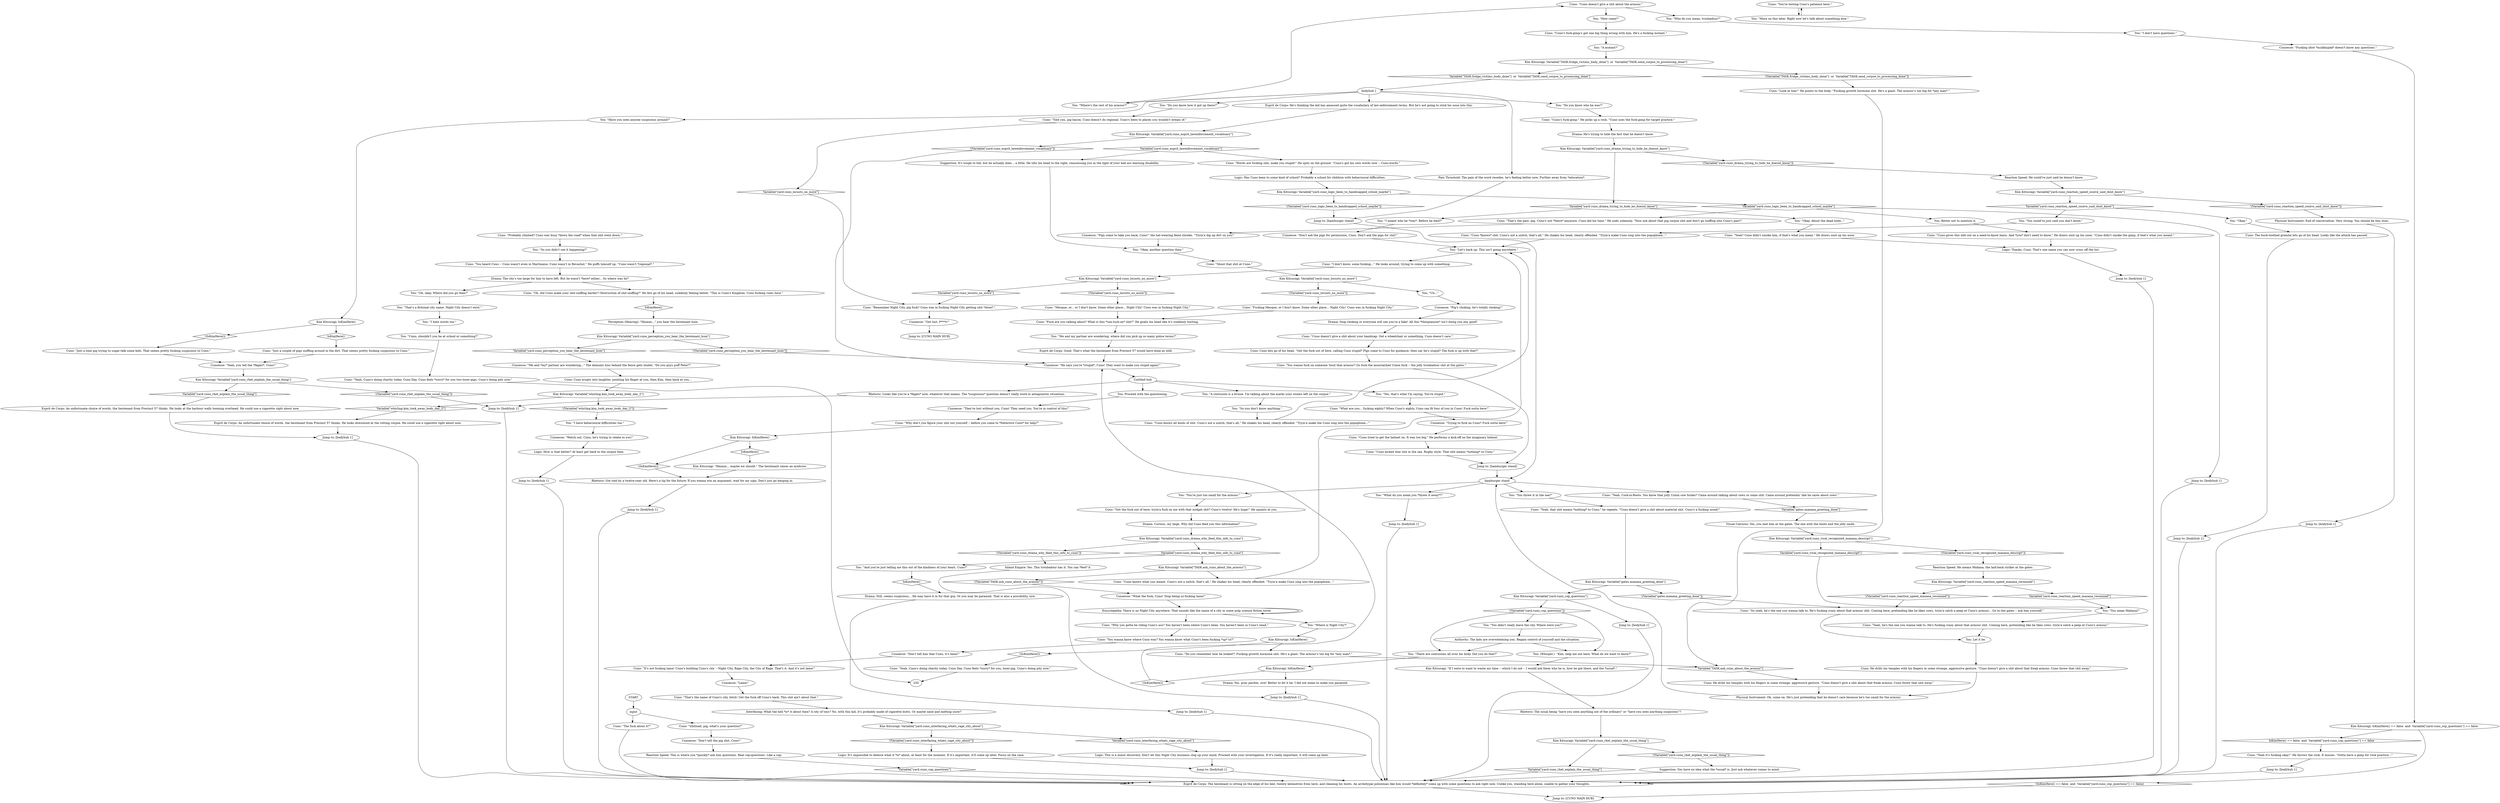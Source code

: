 # YARD / CUNO BODY
# * Ask Cuno about the hanged man.
# ==================================================
digraph G {
	  0 [label="START"];
	  1 [label="input"];
	  2 [label="Kim Kitsuragi: Variable[\"yard.cuno_locusts_no_more\"]"];
	  3 [label="Variable[\"yard.cuno_locusts_no_more\"]", shape=diamond];
	  4 [label="!(Variable[\"yard.cuno_locusts_no_more\"])", shape=diamond];
	  5 [label="Jump to: [bodyhub 1]"];
	  6 [label="You: (Whisper.)  \"Kim, help me out here. What do we want to know?\""];
	  7 [label="Cuno: \"Just a lone pig trying to sugar-talk some kids. That seems pretty fucking suspicious to Cuno.\""];
	  8 [label="Drama: He's trying to hide the fact that he doesn't know."];
	  9 [label="Drama: The city's too large for him to have left. But he wasn't *here* either... So where was he?"];
	  10 [label="Logic: This is a minor discovery. Don't let this Night City business clog up your mind. Proceed with your investigation. If it's really important, it will come up later."];
	  11 [label="Jump to: [bodyhub 1]"];
	  12 [label="Logic: It's impossible to deduce what it *is* about, at least for the moment. If it's important, it'll come up later. Focus on the case."];
	  13 [label="Cuno: \"Cuno's fuck-gimp's got one big thing wrong with him. He's a fucking mutant.\""];
	  14 [label="Cuno: \"So yeah, he's the one you wanna talk to. He's fucking crazy about that armour shit. Coming here, pretending like he likes cows, tryin'a catch a peep at Cuno's armour... Go to the gates -- ask him yourself.\""];
	  15 [label="Suggestion: You have no idea what the *usual* is. Just ask whatever comes to mind."];
	  16 [label="Cunoesse: \"Pig's choking, he's totally choking!\""];
	  17 [label="You: \"Do you know how it got up there?\""];
	  18 [label="Cuno: \"That's the name of Cuno's city, bitch! Get the fuck off Cuno's back. This shit ain't about that.\""];
	  19 [label="Kim Kitsuragi: Variable[\"whirling.kim_took_away_body_day_2\"]"];
	  20 [label="Variable[\"whirling.kim_took_away_body_day_2\"]", shape=diamond];
	  21 [label="!(Variable[\"whirling.kim_took_away_body_day_2\"])", shape=diamond];
	  22 [label="Cunoesse: \"Watch out, Cuno, he's trying to relate to you!\""];
	  23 [label="Cuno: \"Get the fuck out of here, tryin'a fuck on me with that midget shit? Cuno's twelve! He's huge!\" He squints at you."];
	  24 [label="Visual Calculus: Yes, you met him at the gates. The one with the boots and the jolly smile."];
	  25 [label="Kim Kitsuragi: Variable[\"yard.cuno_drama_trying_to_hide_he_doesnt_know\"]"];
	  26 [label="Variable[\"yard.cuno_drama_trying_to_hide_he_doesnt_know\"]", shape=diamond];
	  27 [label="!(Variable[\"yard.cuno_drama_trying_to_hide_he_doesnt_know\"])", shape=diamond];
	  28 [label="Cuno: \"You wanna know where Cuno was? You wanna know what Cuno's been fucking *up* to?\""];
	  29 [label="Cuno: \"Why don't you figure your shit out yourself -- before you come to *Detective Cuno* for help?\""];
	  30 [label="You: \"And you're just telling me this out of the kindness of your heart, Cuno?\""];
	  31 [label="Cuno: \"Yeah, Cuno's doing charity today. Cuno Day. Cuno feels *sorry* for you, loser-pig. Cuno's doing pity now.\""];
	  32 [label="Cuno: \"The fuck about it?\""];
	  33 [label="Jump to: [CUNO MAIN HUB]"];
	  34 [label="Cunoesse: \"Fucking idiot *mulkkupää* doesn't know any questions.\""];
	  35 [label="Cuno: \"Just a couple of pigs sniffing around in the dirt. That seems pretty fucking suspicious to Cuno.\""];
	  36 [label="Reaction Speed: He could've just said he doesn't know."];
	  37 [label="You: \"Okay.\""];
	  38 [label="Logic: Thanks, Cuno. That's one name you can now cross off the list."];
	  39 [label="Cunoesse: \"Don't tell him that Cuno, it's lame!\""];
	  40 [label="Kim Kitsuragi: Variable[\"yard.cuno_interfacing_whats_rage_city_about\"]"];
	  41 [label="Variable[\"yard.cuno_interfacing_whats_rage_city_about\"]", shape=diamond];
	  42 [label="!(Variable[\"yard.cuno_interfacing_whats_rage_city_about\"])", shape=diamond];
	  43 [label="You: \"A contusion is a bruise. I'm talking about the marks your stones left on the corpse.\""];
	  44 [label="Untitled hub"];
	  45 [label="Jump to: [bodyhub 1]"];
	  46 [label="Rhetoric: Got told by a twelve-year old. Here's a tip for the future: If you wanna win an argument, wait for my sign. Don't just go barging in."];
	  47 [label="Cuno: \"Shoot that shit at Cuno.\""];
	  48 [label="hamburger stand"];
	  49 [label="You: \"You threw it in the sea?\""];
	  50 [label="Kim Kitsuragi: Variable[\"yard.cuno_rhet_explain_the_usual_thing\"]"];
	  51 [label="Variable[\"yard.cuno_rhet_explain_the_usual_thing\"]", shape=diamond];
	  52 [label="!(Variable[\"yard.cuno_rhet_explain_the_usual_thing\"])", shape=diamond];
	  53 [label="You: \"I meant who he *was*. Before he died?\""];
	  54 [label="Cuno: \"Mesque, or... or I don't know. Some other place... Night City! Cuno was in fucking Night City.\""];
	  55 [label="Cuno: He drills his temples with his fingers in some strange, aggressive gesture. \"Cuno doesn't give a shit about that freak armour. Cuno threw that shit away.\""];
	  56 [label="Cunoesse: \"Yeah, you tell the *fägäri*, Cuno!\""];
	  57 [label="Cuno: \"Cuno's fuck-gimp.\" He picks up a rock. \"Cuno uses the fuck-gimp for target practice.\""];
	  58 [label="Cuno: \"Cuno knows all kinds of shit. Cuno's not a snitch, that's all.\" He shakes his head, clearly offended. \"Tryin'a make the Cuno sing into the popophone...\""];
	  59 [label="Cuno: \"Cuno *knows* shit. Cuno's not a snitch, that's all.\" He shakes his head, clearly offended. \"Tryin'a make Cuno sing into the popophone...\""];
	  60 [label="Kim Kitsuragi: Variable[\"yard.cuno_reaction_speed_coulve_said_dont_know\"]"];
	  61 [label="Variable[\"yard.cuno_reaction_speed_coulve_said_dont_know\"]", shape=diamond];
	  62 [label="!(Variable[\"yard.cuno_reaction_speed_coulve_said_dont_know\"])", shape=diamond];
	  63 [label="Drama: Stop choking or everyone will see you're a fake! All this *thespianism* isn't doing you any good!"];
	  64 [label="You: \"Where is Night City?\""];
	  65 [label="Cuno: Cuno erupts into laughter, pointing his finger at you, then Kim, then back at you..."];
	  66 [label="You: \"You mean Mañana?\""];
	  67 [label="Cuno: \"Remember Night City, pig fuck? Cuno was in fucking Night City getting shit *done*.\""];
	  68 [label="Cuno: \"You heard Cuno -- Cuno wasn't even in Martinaise. Cuno wasn't in Revachol.\" He puffs himself up. \"Cuno wasn't *regional*.\""];
	  69 [label="You: \"Where's the rest of his armour?\""];
	  70 [label="Interfacing: What the hell *is* it about then? A city of toys? No, with this kid, it's probably made of cigarette butts. Or maybe sand and melting snow?"];
	  71 [label="Logic: Has Cuno been to some kind of school? Probably a school for children with behavioural difficulties."];
	  72 [label="Kim Kitsuragi: IsKimHere()"];
	  73 [label="IsKimHere()", shape=diamond];
	  74 [label="!(IsKimHere())", shape=diamond];
	  75 [label="You: \"How come?\""];
	  76 [label="Cunoesse: \"Trying to fuck on Cuno? Fuck outta here!\""];
	  77 [label="Cuno: \"Yeah, he's the one you wanna talk to. He's fucking crazy about that armour shit. Coming here, pretending like he likes cows, tryin'a catch a peep at Cuno's armour.\""];
	  78 [label="Kim Kitsuragi: \"If I were to want to waste my time -- which I do not -- I would ask them who he is, how he got there, and the *usual*.\""];
	  79 [label="You: \"Have you seen anyone suspicious around?\""];
	  80 [label="Kim Kitsuragi: Variable[\"yard.cuno_perception_you_hear_the_lieutenant_hum\"]"];
	  81 [label="Variable[\"yard.cuno_perception_you_hear_the_lieutenant_hum\"]", shape=diamond];
	  82 [label="!(Variable[\"yard.cuno_perception_you_hear_the_lieutenant_hum\"])", shape=diamond];
	  83 [label="Esprit de Corps: An unfortunate choice of words, the lieutenant from Precinct 57 thinks. He looks downwind at the rotting corpse. He could use a cigarette right about now."];
	  84 [label="Kim Kitsuragi: \"Hmmm... maybe we should.\" The lieutenant raises an eyebrow."];
	  85 [label="Cuno: \"Cuno kicked that shit in the sea. Rugby style. That shit means *nothing* to Cuno.\""];
	  86 [label="Physical Instrument: End of conversation. Very strong. You should be this stoic."];
	  87 [label="You: \"So you didn't see it happening?\""];
	  88 [label="Kim Kitsuragi: IsKimHere() == false  and  Variable[\"yard.cuno_cop_questions\"] == false"];
	  89 [label="IsKimHere() == false  and  Variable[\"yard.cuno_cop_questions\"] == false", shape=diamond];
	  90 [label="!(IsKimHere() == false  and  Variable[\"yard.cuno_cop_questions\"] == false)", shape=diamond];
	  91 [label="Jump to: [bodyhub 1]"];
	  92 [label="Rhetoric: The usual being \"have you seen anything out of the ordinary\" or \"have you seen anything suspicious\"?"];
	  93 [label="Cuno: \"It's not fucking lame! Cuno's building Cuno's city -- Night City, Rage City, the City of Rage. That's it. And it's not lame!\""];
	  94 [label="Kim Kitsuragi: Variable[\"yard.cuno_rhet_explain_the_usual_thing\"]"];
	  95 [label="Variable[\"yard.cuno_rhet_explain_the_usual_thing\"]", shape=diamond];
	  96 [label="!(Variable[\"yard.cuno_rhet_explain_the_usual_thing\"])", shape=diamond];
	  97 [label="Cunoesse: \"Lame!\""];
	  98 [label="You: \"Yes, that's what I'm saying. You're stupid.\""];
	  99 [label="Cuno: \"Look at him!\" He points to the body. \"Fucking growth hormone shit. He's a giant. The armour's too big for *any man*.\""];
	  100 [label="Jump to: [bodyhub 1]"];
	  101 [label="Kim Kitsuragi: Variable[\"yard.cuno_reaction_speed_manana_reconized\"]"];
	  102 [label="Variable[\"yard.cuno_reaction_speed_manana_reconized\"]", shape=diamond];
	  103 [label="!(Variable[\"yard.cuno_reaction_speed_manana_reconized\"])", shape=diamond];
	  104 [label="Jump to: [hamburger stand]"];
	  105 [label="Kim Kitsuragi: Variable[\"TASK.fridge_victims_body_done\"]  or  Variable[\"TASK.send_corpse_to_processing_done\"]"];
	  106 [label="Variable[\"TASK.fridge_victims_body_done\"]  or  Variable[\"TASK.send_corpse_to_processing_done\"]", shape=diamond];
	  107 [label="!(Variable[\"TASK.fridge_victims_body_done\"]  or  Variable[\"TASK.send_corpse_to_processing_done\"])", shape=diamond];
	  108 [label="Cunoesse: \"Don't tell the pig shit, Cuno!\""];
	  109 [label="Jump to: [CUNO MAIN HUB]"];
	  110 [label="You: \"Do you know who he was?\""];
	  111 [label="Cuno: \"Fucking Mesque, or I don't know. Some other place... Night City! Cuno was in fucking Night City.\""];
	  112 [label="Perception (Hearing): \"Hmmm...\" you hear the lieutenant hum."];
	  113 [label="Kim Kitsuragi: Variable[\"yard.cuno_esprit_lawenforcement_vocabluary\"]"];
	  114 [label="Variable[\"yard.cuno_esprit_lawenforcement_vocabluary\"]", shape=diamond];
	  115 [label="!(Variable[\"yard.cuno_esprit_lawenforcement_vocabluary\"])", shape=diamond];
	  116 [label="Cuno: \"Yeah, that shit means *nothing* to Cuno,\" he repeats. \"Cuno doesn't give a shit about material shit. Cuno's a fucking monk!\""];
	  117 [label="Kim Kitsuragi: Variable[\"yard.cuno_drama_why_feed_this_info_to_cuno\"]"];
	  118 [label="Variable[\"yard.cuno_drama_why_feed_this_info_to_cuno\"]", shape=diamond];
	  119 [label="!(Variable[\"yard.cuno_drama_why_feed_this_info_to_cuno\"])", shape=diamond];
	  120 [label="Jump to: [bodyhub 1]"];
	  121 [label="Inland Empire: Yes. This troubadour has it. You can *feel* it."];
	  122 [label="Jump to: [bodyhub 1]"];
	  123 [label="Cuno: \"Yeah? Cuno didn't smoke him, if that's what you mean.\" He draws snot up his nose."];
	  124 [label="Jump to: [bodyhub 1]"];
	  125 [label="Jump to: [bodyhub 1]"];
	  126 [label="You: Better not to mention it."];
	  127 [label="Cuno: \"Cuno doesn't give a shit about the armour.\""];
	  128 [label="You: \"A mutant?\""];
	  129 [label="Physical Instrument: Oh, come on. He's just pretending that he doesn't care because he's too small for the armour."];
	  130 [label="You: \"What do you mean you *threw it away*?\""];
	  131 [label="Reaction Speed: He means Mañana, the laid-back striker at the gates."];
	  132 [label="Cuno: \"Shitload, pig, what's your question?\""];
	  133 [label="Reaction Speed: This is where you *quickly* ask him questions. Real cop-questions. Like a cop."];
	  134 [label="You: \"You could've just said you don't know.\""];
	  135 [label="Kim Kitsuragi: Variable[\"yard.cuno_logic_been_to_handicapped_school_maybe\"]"];
	  136 [label="Variable[\"yard.cuno_logic_been_to_handicapped_school_maybe\"]", shape=diamond];
	  137 [label="!(Variable[\"yard.cuno_logic_been_to_handicapped_school_maybe\"])", shape=diamond];
	  138 [label="Cunoesse: \"Pigs come to take you back, Cuno!\" the hat-wearing fiend shrieks. \"Tryin'a dig up dirt on you!\""];
	  139 [label="You: \"You're just too small for the armour.\""];
	  140 [label="Kim Kitsuragi: Variable[\"yard.cuno_vical_recognized_manana_descript\"]"];
	  141 [label="Variable[\"yard.cuno_vical_recognized_manana_descript\"]", shape=diamond];
	  142 [label="!(Variable[\"yard.cuno_vical_recognized_manana_descript\"])", shape=diamond];
	  143 [label="Cuno: \"You're testing Cuno's patience here.\""];
	  144 [label="Kim Kitsuragi: IsKimHere()"];
	  145 [label="IsKimHere()", shape=diamond];
	  146 [label="!(IsKimHere())", shape=diamond];
	  147 [label="You: \"Oh, okay. Where did you go then?\""];
	  148 [label="Cuno: \"Probably climbed? Cuno was busy *down the road* when that shit went down.\""];
	  149 [label="Cuno: \"Told you, pig bacon. Cuno doesn't do regional. Cuno's been to places you wouldn't dream of.\""];
	  150 [label="Authority: The kids are overwhelming you. Regain control of yourself and the situation."];
	  151 [label="Cuno: \"Cuno doesn't give a shit about your handicap. Get a wheelchair or something. Cuno doesn't care.\""];
	  152 [label="Logic: How is that better? At least get back to the corpse then."];
	  153 [label="Cuno: \"Cuno gives this info out on a need-to-know basis. And *you* don't need to know.\" He draws snot up his nose. \"Cuno didn't smoke the gimp, if that's what you meant.\""];
	  154 [label="Kim Kitsuragi: IsKimHere()"];
	  155 [label="IsKimHere()", shape=diamond];
	  156 [label="!(IsKimHere())", shape=diamond];
	  157 [label="Cuno: \"Do you remember how he looked?! Fucking growth hormone shit. He's a giant. The armour's too big for *any man*.\""];
	  158 [label="bodyhub 1"];
	  159 [label="Esprit de Corps: The lieutenant is sitting on the edge of his bed, twenty kilometres from here, and cleaning his boots. An archetypal policeman like him would *definitely* come up with some questions to ask right now. Unlike you, standing here alone, unable to gather your thoughts."];
	  160 [label="Cuno: \"Yeah it's fucking okay!\" He throws the rock. It misses. \"Gotta have a gimp for rock practice...\""];
	  161 [label="Cuno: The buck-toothed gremlin lets go of his head. Looks like the attack has passed."];
	  162 [label="Cuno: \"I don't know, some fucking...\" He looks around, trying to come up with something."];
	  163 [label="You: \"That's a fictional city name. Night City doesn't exist.\""];
	  164 [label="Cuno: \"Why you gotta be riding Cuno's ass? You haven't been where Cuno's been. You haven't been in Cuno's head.\""];
	  165 [label="You: \"I hate words too.\""];
	  166 [label="You: Proceed with the questioning."];
	  167 [label="Cuno: \"Words are fucking shit, make you stupid!\" He spits on the ground. \"Cuno's got his own words now -- Cuno-words.\""];
	  168 [label="You: \"Cuno, shouldn't you be at school or something?\""];
	  169 [label="Jump to: [bodyhub 1]"];
	  170 [label="Jump to: [hamburger stand]"];
	  171 [label="Cuno: \"Cuno tried to get the helmet on. It was too big.\" He performs a kick-off on the imaginary helmet."];
	  172 [label="Jump to: [bodyhub 1]"];
	  173 [label="Kim Kitsuragi: Variable[\"yard.cuno_locusts_no_more\"]"];
	  174 [label="Variable[\"yard.cuno_locusts_no_more\"]", shape=diamond];
	  175 [label="!(Variable[\"yard.cuno_locusts_no_more\"])", shape=diamond];
	  176 [label="You: \"Uh...\""];
	  177 [label="You: \"You didn't really leave the city. Where were you?\""];
	  178 [label="Cuno: \"Oh, did Cuno make your shit-sniffing harder? Obstruction of shit-sniffing?\" He lets go of his head, suddenly feeling better. \"This is Cuno's Kingdom. Cuno fucking rules here.\""];
	  179 [label="You: \"So you don't know anything.\""];
	  180 [label="You: \"Okay. About the dead body...\""];
	  181 [label="Encyclopedia: There is no Night City anywhere. That sounds like the name of a city in some pulp science fiction novel."];
	  182 [label="Cuno: \"Fuck are you talking about? What is this *con-tush-on* shit?\" He grabs his head like it's suddenly hurting."];
	  183 [label="Kim Kitsuragi: IsKimHere()"];
	  184 [label="IsKimHere()", shape=diamond];
	  185 [label="!(IsKimHere())", shape=diamond];
	  186 [label="Drama: Yes, pray pardon, sire! Better to let it be. I did not mean to make you paranoid."];
	  187 [label="Cuno: He drills his temples with his fingers in some strange, aggressive gesture. \"Cuno doesn't give a shit about that freak armour. Cuno threw that shit away.\""];
	  188 [label="Cunoesse: \"What the fuck, Cuno! Stop being so fucking lame!\""];
	  189 [label="Cunoesse: \"Get lost, f****t!\""];
	  190 [label="You: \"More on this later. Right now let's talk about something else.\""];
	  191 [label="Pain Threshold: The pain of the word recedes, he's feeling better now. Further away from *education*."];
	  192 [label="Jump to: [bodyhub 1]"];
	  193 [label="You: \"Okay, another question then.\""];
	  194 [label="You: \"Who do you mean, troubadour?\""];
	  195 [label="Cuno: \"Yeah, Cock-in-Boots. You know that jolly Union cow fucker? Came around talking about cows or some shit. Came around pretendin' like he cares about cows.\""];
	  196 [label="You: \"I don't have questions.\""];
	  197 [label="You: \"There are contusions all over his body. Did you do that?\""];
	  198 [label="Esprit de Corps: He's thinking the kid has amassed quite the vocabulary of law-enforcement terms. But he's not going to stick his nose into this."];
	  199 [label="Cunoesse: \"Me and *my* partner are wondering...\" The demonic hiss behind the fence gets louder. \"Do you guys puff Peter?\""];
	  200 [label="Esprit de Corps: Good. That's what the lieutenant from Precinct 57 would have done as well."];
	  201 [label="Cunoesse: \"They're lost without you, Cuno! They need you. You're in control of this!\""];
	  202 [label="Cuno: \"You wanna fuck on someone 'bout that armour? Go fuck the moustached Union fuck -- the jolly troubadour shit at the gates.\""];
	  203 [label="Kim Kitsuragi: Variable[\"gates.manana_greeting_done\"]"];
	  204 [label="Variable[\"gates.manana_greeting_done\"]", shape=diamond];
	  205 [label="!(Variable[\"gates.manana_greeting_done\"])", shape=diamond];
	  206 [label="Kim Kitsuragi: Variable[\"yard.cuno_cop_questions\"]"];
	  207 [label="Variable[\"yard.cuno_cop_questions\"]", shape=diamond];
	  208 [label="!(Variable[\"yard.cuno_cop_questions\"])", shape=diamond];
	  209 [label="Jump to: [bodyhub 1]"];
	  210 [label="Cunoesse: \"He says you're *stupid*, Cuno! They want to make you stupid again!\""];
	  211 [label="You: \"Me and my partner are wondering, where did you pick up so many police terms?\""];
	  212 [label="Suggestion: It's tough to tell, but he actually does... a little. He tilts his head to the right, reassessing you in the light of your bad ass learning disability."];
	  213 [label="Cuno: Cuno lets go of his head. \"Get the fuck out of here, calling Cuno stupid? Pigs come to Cuno for guidance, then say he's stupid? The fuck is up with that?\""];
	  214 [label="Cuno: \"What are you... fucking eighty? When Cuno's eighty, Cuno can fit four of you in Cuno! Fuck outta here!\""];
	  215 [label="Drama: Curious, my liege. Why did Cuno feed you this information?"];
	  216 [label="You: Let it be."];
	  217 [label="Kim Kitsuragi: Variable[\"TASK.ask_cuno_about_the_armour\"]"];
	  218 [label="Variable[\"TASK.ask_cuno_about_the_armour\"]", shape=diamond];
	  219 [label="!(Variable[\"TASK.ask_cuno_about_the_armour\"])", shape=diamond];
	  220 [label="Cuno: \"Cuno knows what you meant. Cuno's not a snitch, that's all.\" He shakes his head, clearly offended. \"Tryin'a make Cuno sing into the popophone...\""];
	  221 [label="Cunoesse: \"Don't ask the pigs for permission, Cuno. Don't ask the pigs for shit!\""];
	  222 [label="Jump to: [bodyhub 1]"];
	  223 [label="You: \"Let's back up. This isn't going anywhere.\""];
	  224 [label="Rhetoric: Looks like you're a *fägäri* now, whatever that means. The *suspicious* question doesn't really work in antagonistic situations."];
	  225 [label="Esprit de Corps: An unfortunate choice of words, the lieutenant from Precinct 57 thinks. He looks at the harbour walls looming overhead. He could use a cigarette right about now."];
	  226 [label="You: \"I have behavioural difficulties too.\""];
	  227 [label="Cuno: \"That's the past, pig. Cuno's not *there* anymore. Cuno did his time.\" He nods solemnly. \"Now ask about that pig corpse shit and don't go sniffing into Cuno's past!\""];
	  228 [label="Cuno: \"Yeah, Cuno's doing charity today. Cuno Day. Cuno feels *sorry* for you two loser-pigs. Cuno's doing pity now.\""];
	  229 [label="Drama: Still, seems suspicious... He may have it in for that guy. Or you may be paranoid. That is also a possibility, sire."];
	  0 -> 1
	  1 -> 32
	  1 -> 132
	  2 -> 3
	  2 -> 4
	  3 -> 67
	  4 -> 54
	  5 -> 159
	  6 -> 78
	  7 -> 56
	  8 -> 25
	  9 -> 178
	  9 -> 147
	  10 -> 124
	  11 -> 159
	  12 -> 124
	  13 -> 128
	  14 -> 216
	  15 -> 159
	  16 -> 63
	  17 -> 149
	  18 -> 70
	  19 -> 20
	  19 -> 21
	  20 -> 83
	  21 -> 226
	  22 -> 152
	  23 -> 215
	  24 -> 140
	  25 -> 26
	  25 -> 27
	  26 -> 180
	  26 -> 53
	  27 -> 36
	  28 -> 39
	  29 -> 72
	  30 -> 155
	  31 -> 230
	  32 -> 159
	  34 -> 88
	  35 -> 56
	  36 -> 60
	  37 -> 161
	  38 -> 91
	  39 -> 93
	  40 -> 41
	  40 -> 42
	  41 -> 10
	  42 -> 12
	  43 -> 179
	  44 -> 224
	  44 -> 98
	  44 -> 43
	  44 -> 166
	  45 -> 159
	  46 -> 45
	  47 -> 173
	  48 -> 49
	  48 -> 130
	  48 -> 139
	  48 -> 195
	  49 -> 116
	  50 -> 51
	  50 -> 52
	  51 -> 159
	  52 -> 15
	  53 -> 221
	  54 -> 182
	  55 -> 129
	  56 -> 94
	  57 -> 8
	  58 -> 223
	  59 -> 223
	  60 -> 61
	  60 -> 62
	  61 -> 37
	  61 -> 134
	  62 -> 86
	  63 -> 151
	  64 -> 154
	  65 -> 19
	  66 -> 77
	  67 -> 189
	  68 -> 9
	  69 -> 127
	  70 -> 40
	  71 -> 135
	  72 -> 73
	  72 -> 74
	  73 -> 84
	  74 -> 46
	  75 -> 13
	  76 -> 171
	  77 -> 216
	  78 -> 92
	  79 -> 144
	  80 -> 81
	  80 -> 82
	  81 -> 199
	  82 -> 210
	  83 -> 125
	  84 -> 46
	  85 -> 104
	  86 -> 122
	  87 -> 68
	  88 -> 89
	  88 -> 90
	  89 -> 160
	  90 -> 109
	  91 -> 159
	  92 -> 50
	  93 -> 97
	  94 -> 96
	  94 -> 95
	  95 -> 225
	  96 -> 5
	  97 -> 18
	  98 -> 214
	  99 -> 218
	  100 -> 159
	  101 -> 102
	  101 -> 103
	  102 -> 66
	  103 -> 14
	  104 -> 48
	  105 -> 106
	  105 -> 107
	  106 -> 158
	  107 -> 99
	  108 -> 133
	  110 -> 57
	  111 -> 182
	  112 -> 80
	  113 -> 114
	  113 -> 115
	  114 -> 212
	  114 -> 167
	  115 -> 210
	  116 -> 203
	  117 -> 118
	  117 -> 119
	  118 -> 217
	  118 -> 30
	  119 -> 121
	  120 -> 159
	  121 -> 100
	  122 -> 159
	  123 -> 38
	  124 -> 159
	  125 -> 159
	  126 -> 153
	  127 -> 194
	  127 -> 75
	  128 -> 105
	  129 -> 48
	  130 -> 172
	  131 -> 101
	  132 -> 108
	  133 -> 207
	  134 -> 59
	  135 -> 136
	  135 -> 137
	  136 -> 169
	  136 -> 227
	  136 -> 126
	  137 -> 170
	  138 -> 193
	  139 -> 23
	  140 -> 141
	  140 -> 142
	  141 -> 66
	  142 -> 131
	  143 -> 190
	  144 -> 145
	  144 -> 146
	  145 -> 35
	  146 -> 7
	  147 -> 163
	  148 -> 87
	  149 -> 174
	  150 -> 197
	  150 -> 6
	  151 -> 213
	  152 -> 11
	  153 -> 38
	  154 -> 156
	  154 -> 157
	  155 -> 229
	  156 -> 31
	  157 -> 218
	  158 -> 69
	  158 -> 198
	  158 -> 110
	  158 -> 79
	  158 -> 17
	  158 -> 191
	  159 -> 109
	  160 -> 222
	  161 -> 192
	  162 -> 2
	  163 -> 165
	  164 -> 28
	  165 -> 168
	  166 -> 201
	  167 -> 71
	  168 -> 228
	  169 -> 159
	  170 -> 48
	  171 -> 85
	  172 -> 159
	  173 -> 176
	  173 -> 175
	  174 -> 67
	  175 -> 111
	  176 -> 16
	  177 -> 150
	  178 -> 184
	  179 -> 58
	  180 -> 123
	  181 -> 64
	  181 -> 164
	  181 -> 181
	  182 -> 211
	  183 -> 185
	  183 -> 186
	  184 -> 112
	  185 -> 210
	  186 -> 100
	  187 -> 129
	  188 -> 181
	  189 -> 33
	  190 -> 143
	  191 -> 170
	  192 -> 159
	  193 -> 47
	  194 -> 196
	  195 -> 204
	  196 -> 34
	  197 -> 183
	  198 -> 113
	  199 -> 65
	  200 -> 210
	  201 -> 29
	  202 -> 104
	  203 -> 205
	  203 -> 206
	  204 -> 24
	  205 -> 14
	  206 -> 208
	  206 -> 209
	  207 -> 159
	  208 -> 177
	  208 -> 197
	  208 -> 6
	  209 -> 159
	  210 -> 44
	  211 -> 200
	  212 -> 193
	  213 -> 202
	  214 -> 76
	  215 -> 117
	  216 -> 187
	  217 -> 219
	  217 -> 220
	  218 -> 55
	  219 -> 188
	  220 -> 223
	  221 -> 223
	  222 -> 159
	  223 -> 162
	  224 -> 5
	  225 -> 125
	  226 -> 22
	  227 -> 138
	  228 -> 230
	  229 -> 120
}

